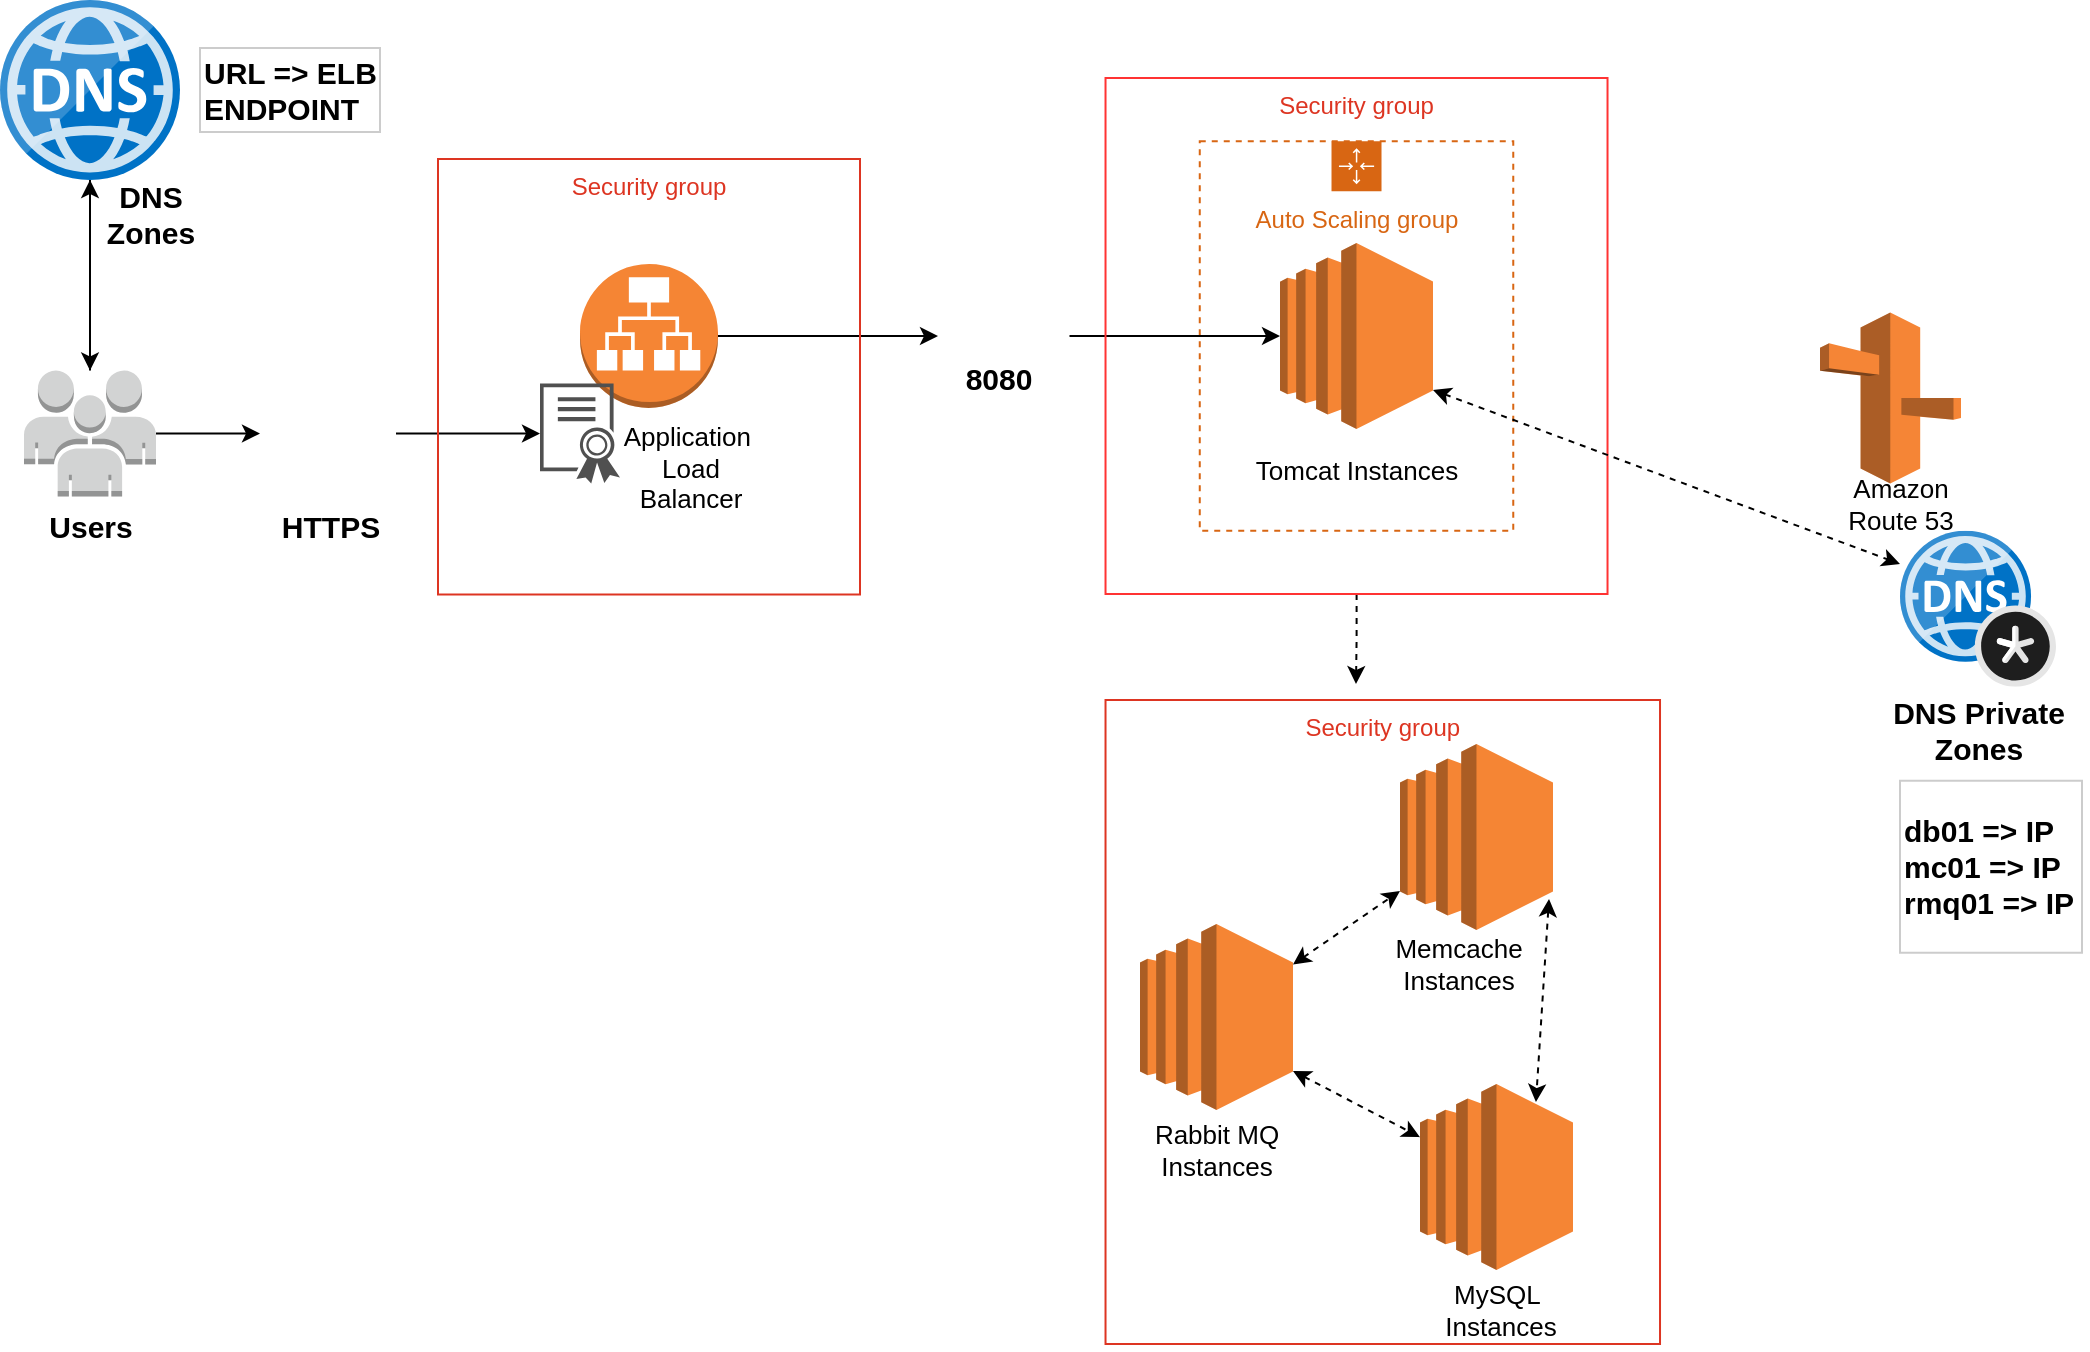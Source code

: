 <mxfile version="20.6.0" type="device"><diagram id="Ht1M8jgEwFfnCIfOTk4-" name="Page-1"><mxGraphModel dx="1422" dy="1589" grid="1" gridSize="10" guides="1" tooltips="1" connect="1" arrows="1" fold="1" page="1" pageScale="1" pageWidth="1169" pageHeight="827" math="0" shadow="0"><root><mxCell id="0"/><mxCell id="1" parent="0"/><mxCell id="o6D3w3QXM_2blWn8b-zp-1" value="" style="outlineConnect=0;dashed=0;verticalLabelPosition=bottom;verticalAlign=top;align=center;html=1;shape=mxgraph.aws3.ec2;fillColor=#F58534;gradientColor=none;" parent="1" vertex="1"><mxGeometry x="690" y="109.51" width="76.5" height="93" as="geometry"/></mxCell><mxCell id="o6D3w3QXM_2blWn8b-zp-15" value="" style="edgeStyle=orthogonalEdgeStyle;rounded=0;orthogonalLoop=1;jettySize=auto;html=1;" parent="1" source="o6D3w3QXM_2blWn8b-zp-2" target="o6D3w3QXM_2blWn8b-zp-3" edge="1"><mxGeometry relative="1" as="geometry"/></mxCell><mxCell id="o6D3w3QXM_2blWn8b-zp-2" value="" style="sketch=0;aspect=fixed;html=1;points=[];align=center;image;fontSize=12;image=img/lib/mscae/DNS.svg;" parent="1" vertex="1"><mxGeometry x="50" y="-12" width="90" height="90" as="geometry"/></mxCell><mxCell id="o6D3w3QXM_2blWn8b-zp-16" value="" style="edgeStyle=orthogonalEdgeStyle;rounded=0;orthogonalLoop=1;jettySize=auto;html=1;" parent="1" source="o6D3w3QXM_2blWn8b-zp-3" target="o6D3w3QXM_2blWn8b-zp-5" edge="1"><mxGeometry relative="1" as="geometry"/></mxCell><mxCell id="P8NWCXoxLzmR9EkJ8BSv-5" value="" style="edgeStyle=orthogonalEdgeStyle;rounded=0;orthogonalLoop=1;jettySize=auto;html=1;fontSize=13;fontColor=#000000;" edge="1" parent="1" source="o6D3w3QXM_2blWn8b-zp-3" target="o6D3w3QXM_2blWn8b-zp-2"><mxGeometry relative="1" as="geometry"/></mxCell><mxCell id="o6D3w3QXM_2blWn8b-zp-3" value="" style="outlineConnect=0;dashed=0;verticalLabelPosition=bottom;verticalAlign=top;align=center;html=1;shape=mxgraph.aws3.users;fillColor=#D2D3D3;gradientColor=none;" parent="1" vertex="1"><mxGeometry x="62" y="173.25" width="66" height="63" as="geometry"/></mxCell><mxCell id="o6D3w3QXM_2blWn8b-zp-23" value="" style="edgeStyle=orthogonalEdgeStyle;rounded=0;orthogonalLoop=1;jettySize=auto;html=1;" parent="1" source="o6D3w3QXM_2blWn8b-zp-4" target="o6D3w3QXM_2blWn8b-zp-10" edge="1"><mxGeometry relative="1" as="geometry"/></mxCell><mxCell id="o6D3w3QXM_2blWn8b-zp-4" value="" style="outlineConnect=0;dashed=0;verticalLabelPosition=bottom;verticalAlign=top;align=center;html=1;shape=mxgraph.aws3.application_load_balancer;fillColor=#F58534;gradientColor=none;" parent="1" vertex="1"><mxGeometry x="340" y="120" width="69" height="72" as="geometry"/></mxCell><mxCell id="o6D3w3QXM_2blWn8b-zp-21" value="" style="edgeStyle=orthogonalEdgeStyle;rounded=0;orthogonalLoop=1;jettySize=auto;html=1;" parent="1" source="o6D3w3QXM_2blWn8b-zp-5" target="o6D3w3QXM_2blWn8b-zp-6" edge="1"><mxGeometry relative="1" as="geometry"/></mxCell><mxCell id="o6D3w3QXM_2blWn8b-zp-5" value="" style="shape=image;html=1;verticalAlign=top;verticalLabelPosition=bottom;labelBackgroundColor=#ffffff;imageAspect=0;aspect=fixed;image=https://cdn1.iconfinder.com/data/icons/material-core/23/https-128.png" parent="1" vertex="1"><mxGeometry x="180" y="170.75" width="68" height="68" as="geometry"/></mxCell><mxCell id="o6D3w3QXM_2blWn8b-zp-6" value="" style="sketch=0;pointerEvents=1;shadow=0;dashed=0;html=1;strokeColor=none;labelPosition=center;verticalLabelPosition=bottom;verticalAlign=top;align=center;fillColor=#505050;shape=mxgraph.mscae.intune.intune_certificate_profiles" parent="1" vertex="1"><mxGeometry x="320" y="179.75" width="40" height="50" as="geometry"/></mxCell><mxCell id="o6D3w3QXM_2blWn8b-zp-7" value="Auto Scaling group" style="points=[[0,0],[0.25,0],[0.5,0],[0.75,0],[1,0],[1,0.25],[1,0.5],[1,0.75],[1,1],[0.75,1],[0.5,1],[0.25,1],[0,1],[0,0.75],[0,0.5],[0,0.25]];outlineConnect=0;gradientColor=none;html=1;whiteSpace=wrap;fontSize=12;fontStyle=0;container=1;pointerEvents=0;collapsible=0;recursiveResize=0;shape=mxgraph.aws4.groupCenter;grIcon=mxgraph.aws4.group_auto_scaling_group;grStroke=1;strokeColor=#D86613;fillColor=none;verticalAlign=top;align=center;fontColor=#D86613;dashed=1;spacingTop=25;" parent="1" vertex="1"><mxGeometry x="649.88" y="58.63" width="156.75" height="194.74" as="geometry"/></mxCell><mxCell id="P8NWCXoxLzmR9EkJ8BSv-6" value="Tomcat Instances" style="text;html=1;align=center;verticalAlign=middle;resizable=0;points=[];autosize=1;strokeColor=none;fillColor=none;fontSize=13;fontColor=#000000;" vertex="1" parent="o6D3w3QXM_2blWn8b-zp-7"><mxGeometry x="18.37" y="149.75" width="120" height="30" as="geometry"/></mxCell><mxCell id="o6D3w3QXM_2blWn8b-zp-9" value="" style="outlineConnect=0;dashed=0;verticalLabelPosition=bottom;verticalAlign=top;align=center;html=1;shape=mxgraph.aws3.route_53;fillColor=#F58536;gradientColor=none;" parent="1" vertex="1"><mxGeometry x="960" y="144.25" width="70.5" height="85.5" as="geometry"/></mxCell><mxCell id="o6D3w3QXM_2blWn8b-zp-24" value="" style="edgeStyle=orthogonalEdgeStyle;rounded=0;orthogonalLoop=1;jettySize=auto;html=1;" parent="1" source="o6D3w3QXM_2blWn8b-zp-10" target="o6D3w3QXM_2blWn8b-zp-1" edge="1"><mxGeometry relative="1" as="geometry"/></mxCell><mxCell id="o6D3w3QXM_2blWn8b-zp-10" value="" style="shape=image;html=1;verticalAlign=top;verticalLabelPosition=bottom;labelBackgroundColor=#ffffff;imageAspect=0;aspect=fixed;image=https://cdn0.iconfinder.com/data/icons/google-material-design-3-0/48/ic_http_48px-128.png" parent="1" vertex="1"><mxGeometry x="519" y="123.13" width="65.75" height="65.75" as="geometry"/></mxCell><mxCell id="o6D3w3QXM_2blWn8b-zp-11" value="" style="sketch=0;aspect=fixed;html=1;points=[];align=center;image;fontSize=12;image=img/lib/mscae/DNS_Private_Zones.svg;" parent="1" vertex="1"><mxGeometry x="1000" y="253.37" width="78" height="78" as="geometry"/></mxCell><mxCell id="P8NWCXoxLzmR9EkJ8BSv-19" value="" style="edgeStyle=orthogonalEdgeStyle;rounded=0;orthogonalLoop=1;jettySize=auto;html=1;dashed=1;fontSize=13;fontColor=#000000;" edge="1" parent="1" source="o6D3w3QXM_2blWn8b-zp-27"><mxGeometry relative="1" as="geometry"><mxPoint x="728" y="330" as="targetPoint"/></mxGeometry></mxCell><mxCell id="o6D3w3QXM_2blWn8b-zp-27" value="Security group" style="fillColor=none;strokeColor=#FF3333;verticalAlign=top;fontStyle=0;fontColor=#DD3522;" parent="1" vertex="1"><mxGeometry x="602.76" y="27" width="251" height="258" as="geometry"/></mxCell><mxCell id="P8NWCXoxLzmR9EkJ8BSv-1" value="Security group" style="fillColor=none;strokeColor=#DD3522;verticalAlign=top;fontStyle=0;fontColor=#DD3522;" vertex="1" parent="1"><mxGeometry x="602.76" y="338" width="277.25" height="322" as="geometry"/></mxCell><mxCell id="P8NWCXoxLzmR9EkJ8BSv-2" value="Security group" style="fillColor=none;strokeColor=#DD3522;verticalAlign=top;fontStyle=0;fontColor=#DD3522;" vertex="1" parent="1"><mxGeometry x="269" y="67.5" width="211" height="217.75" as="geometry"/></mxCell><mxCell id="P8NWCXoxLzmR9EkJ8BSv-3" value="&lt;font style=&quot;font-size: 13px;&quot;&gt;Application&amp;nbsp;&lt;br&gt;Load&lt;br&gt;Balancer&lt;/font&gt;" style="text;html=1;align=center;verticalAlign=middle;resizable=0;points=[];autosize=1;strokeColor=none;fillColor=none;" vertex="1" parent="1"><mxGeometry x="350" y="192" width="90" height="60" as="geometry"/></mxCell><mxCell id="P8NWCXoxLzmR9EkJ8BSv-4" value="&lt;font size=&quot;1&quot; color=&quot;#000000&quot;&gt;&lt;b style=&quot;font-size: 15px;&quot;&gt;HTTPS&lt;/b&gt;&lt;/font&gt;" style="text;html=1;align=center;verticalAlign=middle;resizable=0;points=[];autosize=1;strokeColor=none;fillColor=none;fontSize=13;fontColor=#FFFFFF;" vertex="1" parent="1"><mxGeometry x="180" y="236.25" width="70" height="30" as="geometry"/></mxCell><mxCell id="P8NWCXoxLzmR9EkJ8BSv-7" value="" style="endArrow=classic;startArrow=classic;html=1;rounded=0;fontSize=13;fontColor=#000000;exitX=1;exitY=0.79;exitDx=0;exitDy=0;exitPerimeter=0;dashed=1;" edge="1" parent="1" source="o6D3w3QXM_2blWn8b-zp-1"><mxGeometry width="50" height="50" relative="1" as="geometry"><mxPoint x="835.75" y="288.88" as="sourcePoint"/><mxPoint x="1000" y="270" as="targetPoint"/></mxGeometry></mxCell><mxCell id="P8NWCXoxLzmR9EkJ8BSv-8" value="Amazon&lt;br&gt;Route 53" style="text;html=1;align=center;verticalAlign=middle;resizable=0;points=[];autosize=1;strokeColor=none;fillColor=none;fontSize=13;fontColor=#000000;" vertex="1" parent="1"><mxGeometry x="960" y="220" width="80" height="40" as="geometry"/></mxCell><mxCell id="P8NWCXoxLzmR9EkJ8BSv-10" value="" style="outlineConnect=0;dashed=0;verticalLabelPosition=bottom;verticalAlign=top;align=center;html=1;shape=mxgraph.aws3.ec2;fillColor=#F58534;gradientColor=none;strokeColor=#FF3333;fontSize=13;fontColor=#000000;" vertex="1" parent="1"><mxGeometry x="750" y="360" width="76.5" height="93" as="geometry"/></mxCell><mxCell id="P8NWCXoxLzmR9EkJ8BSv-11" value="" style="outlineConnect=0;dashed=0;verticalLabelPosition=bottom;verticalAlign=top;align=center;html=1;shape=mxgraph.aws3.ec2;fillColor=#F58534;gradientColor=none;strokeColor=#FF3333;fontSize=13;fontColor=#000000;" vertex="1" parent="1"><mxGeometry x="760" y="530" width="76.5" height="93" as="geometry"/></mxCell><mxCell id="P8NWCXoxLzmR9EkJ8BSv-12" value="" style="outlineConnect=0;dashed=0;verticalLabelPosition=bottom;verticalAlign=top;align=center;html=1;shape=mxgraph.aws3.ec2;fillColor=#F58534;gradientColor=none;strokeColor=#FF3333;fontSize=13;fontColor=#000000;" vertex="1" parent="1"><mxGeometry x="620" y="450" width="76.5" height="93" as="geometry"/></mxCell><mxCell id="P8NWCXoxLzmR9EkJ8BSv-13" value="Memcache&lt;br&gt;Instances" style="text;html=1;align=center;verticalAlign=middle;resizable=0;points=[];autosize=1;strokeColor=none;fillColor=none;fontSize=13;fontColor=#000000;" vertex="1" parent="1"><mxGeometry x="734.25" y="450" width="90" height="40" as="geometry"/></mxCell><mxCell id="P8NWCXoxLzmR9EkJ8BSv-14" value="Rabbit MQ&lt;br&gt;Instances" style="text;html=1;align=center;verticalAlign=middle;resizable=0;points=[];autosize=1;strokeColor=none;fillColor=none;fontSize=13;fontColor=#000000;" vertex="1" parent="1"><mxGeometry x="613.25" y="543" width="90" height="40" as="geometry"/></mxCell><mxCell id="P8NWCXoxLzmR9EkJ8BSv-15" value="MySQL&amp;nbsp;&lt;br&gt;Instances" style="text;html=1;align=center;verticalAlign=middle;resizable=0;points=[];autosize=1;strokeColor=none;fillColor=none;fontSize=13;fontColor=#000000;" vertex="1" parent="1"><mxGeometry x="760" y="623" width="80" height="40" as="geometry"/></mxCell><mxCell id="P8NWCXoxLzmR9EkJ8BSv-16" value="" style="endArrow=classic;startArrow=classic;html=1;rounded=0;fontSize=13;fontColor=#000000;dashed=1;exitX=1;exitY=0.79;exitDx=0;exitDy=0;exitPerimeter=0;entryX=0.784;entryY=0;entryDx=0;entryDy=0;entryPerimeter=0;" edge="1" parent="1"><mxGeometry width="50" height="50" relative="1" as="geometry"><mxPoint x="824.5" y="437.47" as="sourcePoint"/><mxPoint x="817.976" y="539" as="targetPoint"/></mxGeometry></mxCell><mxCell id="P8NWCXoxLzmR9EkJ8BSv-17" value="" style="endArrow=classic;startArrow=classic;html=1;rounded=0;fontSize=13;fontColor=#000000;dashed=1;exitX=1;exitY=0.79;exitDx=0;exitDy=0;exitPerimeter=0;" edge="1" parent="1" source="P8NWCXoxLzmR9EkJ8BSv-12" target="P8NWCXoxLzmR9EkJ8BSv-11"><mxGeometry width="50" height="50" relative="1" as="geometry"><mxPoint x="620" y="510" as="sourcePoint"/><mxPoint x="764.5" y="564" as="targetPoint"/></mxGeometry></mxCell><mxCell id="P8NWCXoxLzmR9EkJ8BSv-18" value="" style="endArrow=classic;startArrow=classic;html=1;rounded=0;fontSize=13;fontColor=#000000;dashed=1;entryX=0;entryY=0.79;entryDx=0;entryDy=0;entryPerimeter=0;" edge="1" parent="1" source="P8NWCXoxLzmR9EkJ8BSv-12" target="P8NWCXoxLzmR9EkJ8BSv-10"><mxGeometry width="50" height="50" relative="1" as="geometry"><mxPoint x="613.25" y="399" as="sourcePoint"/><mxPoint x="757.75" y="453" as="targetPoint"/></mxGeometry></mxCell><mxCell id="P8NWCXoxLzmR9EkJ8BSv-20" value="&lt;b&gt;&lt;font style=&quot;font-size: 15px;&quot;&gt;8080&lt;/font&gt;&lt;/b&gt;" style="text;html=1;align=center;verticalAlign=middle;resizable=0;points=[];autosize=1;strokeColor=none;fillColor=none;fontSize=13;fontColor=#000000;" vertex="1" parent="1"><mxGeometry x="519" y="162" width="60" height="30" as="geometry"/></mxCell><mxCell id="P8NWCXoxLzmR9EkJ8BSv-21" value="&lt;b&gt;Users&lt;/b&gt;" style="text;html=1;align=center;verticalAlign=middle;resizable=0;points=[];autosize=1;strokeColor=none;fillColor=none;fontSize=15;fontColor=#000000;" vertex="1" parent="1"><mxGeometry x="60" y="236.25" width="70" height="30" as="geometry"/></mxCell><mxCell id="P8NWCXoxLzmR9EkJ8BSv-22" value="&lt;b&gt;DNS &lt;br&gt;Zones&lt;/b&gt;" style="text;html=1;align=center;verticalAlign=middle;resizable=0;points=[];autosize=1;strokeColor=none;fillColor=none;fontSize=15;fontColor=#000000;" vertex="1" parent="1"><mxGeometry x="90" y="70" width="70" height="50" as="geometry"/></mxCell><mxCell id="P8NWCXoxLzmR9EkJ8BSv-23" value="&lt;b&gt;DNS Private&lt;br&gt;Zones&lt;/b&gt;" style="text;html=1;align=center;verticalAlign=middle;resizable=0;points=[];autosize=1;strokeColor=none;fillColor=none;fontSize=15;fontColor=#000000;" vertex="1" parent="1"><mxGeometry x="984" y="328.37" width="110" height="50" as="geometry"/></mxCell><mxCell id="P8NWCXoxLzmR9EkJ8BSv-24" value="&lt;b&gt;db01 =&amp;gt; IP&lt;br&gt;mc01 =&amp;gt; IP&lt;br&gt;rmq01 =&amp;gt; IP&lt;/b&gt;" style="rounded=0;whiteSpace=wrap;html=1;strokeColor=#CCCCCC;fontSize=15;fontColor=#000000;align=left;" vertex="1" parent="1"><mxGeometry x="1000" y="378.37" width="91" height="86" as="geometry"/></mxCell><mxCell id="P8NWCXoxLzmR9EkJ8BSv-25" value="&lt;b&gt;URL =&amp;gt; ELB&lt;br&gt;ENDPOINT&lt;br&gt;&lt;/b&gt;" style="rounded=0;whiteSpace=wrap;html=1;strokeColor=#CCCCCC;fontSize=15;fontColor=#000000;align=left;" vertex="1" parent="1"><mxGeometry x="150" y="12" width="90" height="42" as="geometry"/></mxCell></root></mxGraphModel></diagram></mxfile>